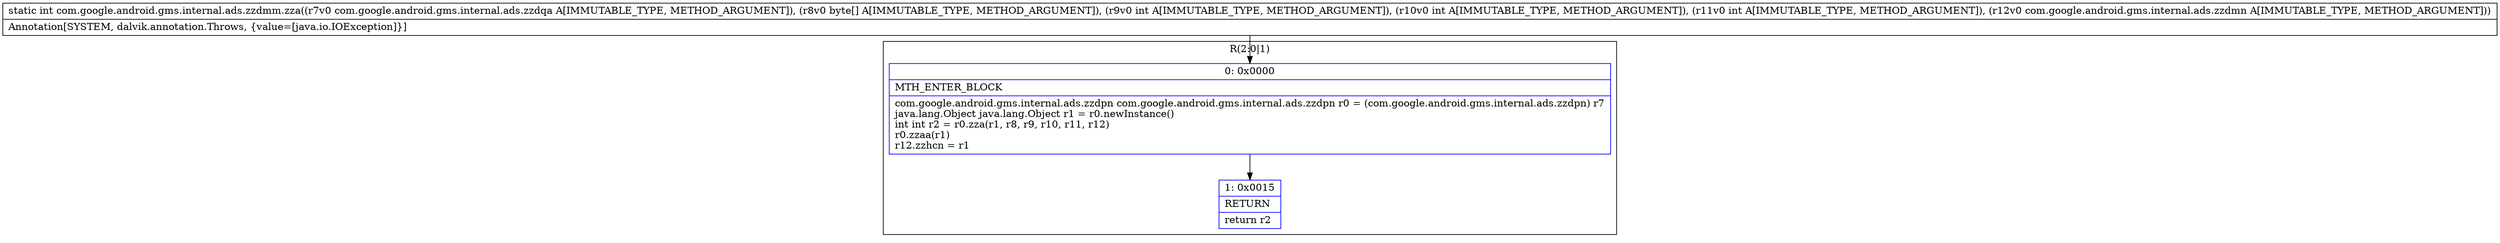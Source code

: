 digraph "CFG forcom.google.android.gms.internal.ads.zzdmm.zza(Lcom\/google\/android\/gms\/internal\/ads\/zzdqa;[BIIILcom\/google\/android\/gms\/internal\/ads\/zzdmn;)I" {
subgraph cluster_Region_42313675 {
label = "R(2:0|1)";
node [shape=record,color=blue];
Node_0 [shape=record,label="{0\:\ 0x0000|MTH_ENTER_BLOCK\l|com.google.android.gms.internal.ads.zzdpn com.google.android.gms.internal.ads.zzdpn r0 = (com.google.android.gms.internal.ads.zzdpn) r7\ljava.lang.Object java.lang.Object r1 = r0.newInstance()\lint int r2 = r0.zza(r1, r8, r9, r10, r11, r12)\lr0.zzaa(r1)\lr12.zzhcn = r1\l}"];
Node_1 [shape=record,label="{1\:\ 0x0015|RETURN\l|return r2\l}"];
}
MethodNode[shape=record,label="{static int com.google.android.gms.internal.ads.zzdmm.zza((r7v0 com.google.android.gms.internal.ads.zzdqa A[IMMUTABLE_TYPE, METHOD_ARGUMENT]), (r8v0 byte[] A[IMMUTABLE_TYPE, METHOD_ARGUMENT]), (r9v0 int A[IMMUTABLE_TYPE, METHOD_ARGUMENT]), (r10v0 int A[IMMUTABLE_TYPE, METHOD_ARGUMENT]), (r11v0 int A[IMMUTABLE_TYPE, METHOD_ARGUMENT]), (r12v0 com.google.android.gms.internal.ads.zzdmn A[IMMUTABLE_TYPE, METHOD_ARGUMENT]))  | Annotation[SYSTEM, dalvik.annotation.Throws, \{value=[java.io.IOException]\}]\l}"];
MethodNode -> Node_0;
Node_0 -> Node_1;
}

